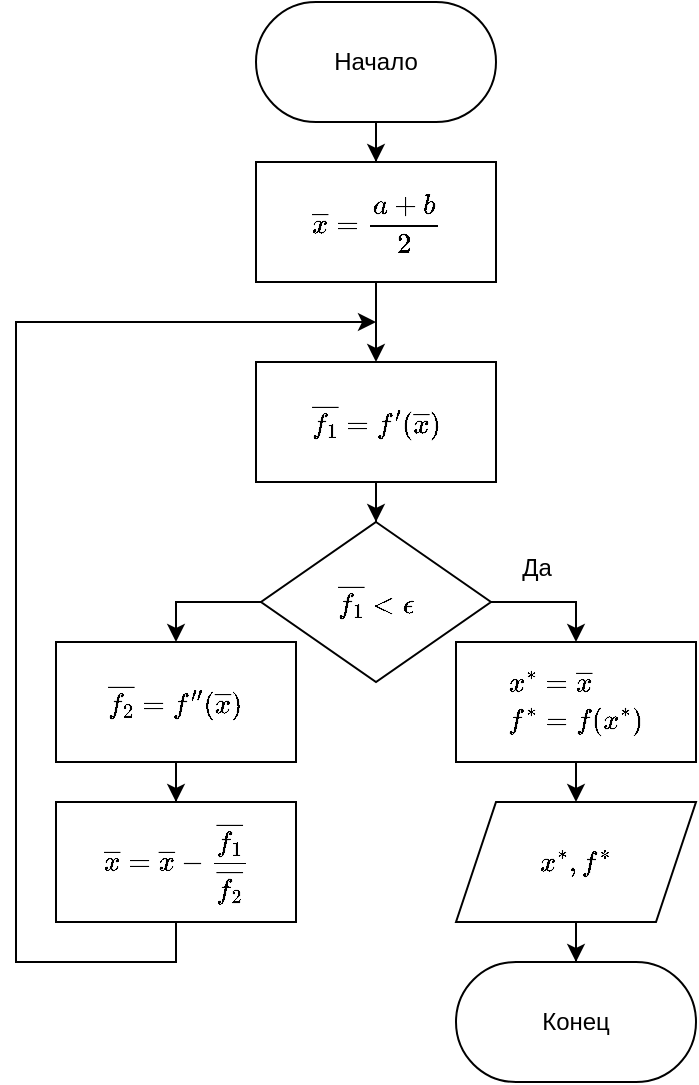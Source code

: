 <mxfile version="24.2.3" type="device">
  <diagram name="Page-1" id="OPXfmPyaXb70xED9Q-vA">
    <mxGraphModel dx="1195" dy="700" grid="1" gridSize="10" guides="1" tooltips="1" connect="1" arrows="1" fold="1" page="1" pageScale="1" pageWidth="850" pageHeight="1100" math="1" shadow="0">
      <root>
        <mxCell id="0" />
        <mxCell id="1" parent="0" />
        <mxCell id="1GIsbWZzB51lL78MIdPs-7" style="edgeStyle=orthogonalEdgeStyle;rounded=0;orthogonalLoop=1;jettySize=auto;html=1;entryX=0.5;entryY=0;entryDx=0;entryDy=0;" parent="1" source="1GIsbWZzB51lL78MIdPs-3" target="1GIsbWZzB51lL78MIdPs-6" edge="1">
          <mxGeometry relative="1" as="geometry" />
        </mxCell>
        <mxCell id="1GIsbWZzB51lL78MIdPs-3" value="Начало" style="rounded=1;whiteSpace=wrap;html=1;arcSize=50;" parent="1" vertex="1">
          <mxGeometry x="360" y="40" width="120" height="60" as="geometry" />
        </mxCell>
        <mxCell id="1GIsbWZzB51lL78MIdPs-9" style="edgeStyle=orthogonalEdgeStyle;rounded=0;orthogonalLoop=1;jettySize=auto;html=1;entryX=0.5;entryY=0;entryDx=0;entryDy=0;" parent="1" source="1GIsbWZzB51lL78MIdPs-6" target="1GIsbWZzB51lL78MIdPs-8" edge="1">
          <mxGeometry relative="1" as="geometry" />
        </mxCell>
        <mxCell id="1GIsbWZzB51lL78MIdPs-6" value="$$\overline{x} = \frac{a+b}{2}$$" style="rounded=0;whiteSpace=wrap;html=1;" parent="1" vertex="1">
          <mxGeometry x="360" y="120" width="120" height="60" as="geometry" />
        </mxCell>
        <mxCell id="IBX3XWK5gcl-yStgF3h_-17" style="edgeStyle=orthogonalEdgeStyle;rounded=0;orthogonalLoop=1;jettySize=auto;html=1;entryX=0.5;entryY=0;entryDx=0;entryDy=0;" edge="1" parent="1" source="1GIsbWZzB51lL78MIdPs-8" target="1GIsbWZzB51lL78MIdPs-11">
          <mxGeometry relative="1" as="geometry" />
        </mxCell>
        <mxCell id="1GIsbWZzB51lL78MIdPs-8" value="$$\overline{f_1} = f&#39;(\overline{x})$$" style="rounded=0;whiteSpace=wrap;html=1;" parent="1" vertex="1">
          <mxGeometry x="360" y="220" width="120" height="60" as="geometry" />
        </mxCell>
        <mxCell id="IBX3XWK5gcl-yStgF3h_-2" style="edgeStyle=orthogonalEdgeStyle;rounded=0;orthogonalLoop=1;jettySize=auto;html=1;entryX=0.5;entryY=0;entryDx=0;entryDy=0;" edge="1" parent="1" source="1GIsbWZzB51lL78MIdPs-11" target="IBX3XWK5gcl-yStgF3h_-1">
          <mxGeometry relative="1" as="geometry">
            <Array as="points">
              <mxPoint x="520" y="340" />
            </Array>
          </mxGeometry>
        </mxCell>
        <mxCell id="IBX3XWK5gcl-yStgF3h_-14" style="edgeStyle=orthogonalEdgeStyle;rounded=0;orthogonalLoop=1;jettySize=auto;html=1;entryX=0.5;entryY=0;entryDx=0;entryDy=0;" edge="1" parent="1" source="1GIsbWZzB51lL78MIdPs-11" target="IBX3XWK5gcl-yStgF3h_-12">
          <mxGeometry relative="1" as="geometry">
            <Array as="points">
              <mxPoint x="320" y="340" />
            </Array>
          </mxGeometry>
        </mxCell>
        <mxCell id="1GIsbWZzB51lL78MIdPs-11" value="$$\overline{f_1} &amp;lt; \epsilon$$" style="rhombus;whiteSpace=wrap;html=1;" parent="1" vertex="1">
          <mxGeometry x="362.5" y="300" width="115" height="80" as="geometry" />
        </mxCell>
        <mxCell id="IBX3XWK5gcl-yStgF3h_-7" style="edgeStyle=orthogonalEdgeStyle;rounded=0;orthogonalLoop=1;jettySize=auto;html=1;exitX=0.5;exitY=1;exitDx=0;exitDy=0;entryX=0.5;entryY=0;entryDx=0;entryDy=0;" edge="1" parent="1" source="IBX3XWK5gcl-yStgF3h_-1" target="IBX3XWK5gcl-yStgF3h_-6">
          <mxGeometry relative="1" as="geometry" />
        </mxCell>
        <mxCell id="IBX3XWK5gcl-yStgF3h_-1" value="$$\begin{aligned}x^* &amp;amp;= \overline{x} \\ f^* &amp;amp;= f(x^*)\end{aligned}$$" style="rounded=0;whiteSpace=wrap;html=1;" vertex="1" parent="1">
          <mxGeometry x="460" y="360" width="120" height="60" as="geometry" />
        </mxCell>
        <mxCell id="IBX3XWK5gcl-yStgF3h_-3" value="Да" style="text;html=1;align=center;verticalAlign=middle;resizable=0;points=[];autosize=1;strokeColor=none;fillColor=none;" vertex="1" parent="1">
          <mxGeometry x="480" y="308" width="40" height="30" as="geometry" />
        </mxCell>
        <mxCell id="IBX3XWK5gcl-yStgF3h_-9" style="edgeStyle=orthogonalEdgeStyle;rounded=0;orthogonalLoop=1;jettySize=auto;html=1;entryX=0.5;entryY=0;entryDx=0;entryDy=0;" edge="1" parent="1" source="IBX3XWK5gcl-yStgF3h_-6" target="IBX3XWK5gcl-yStgF3h_-8">
          <mxGeometry relative="1" as="geometry" />
        </mxCell>
        <mxCell id="IBX3XWK5gcl-yStgF3h_-6" value="$$x^*, f^*$$" style="shape=parallelogram;perimeter=parallelogramPerimeter;whiteSpace=wrap;html=1;fixedSize=1;" vertex="1" parent="1">
          <mxGeometry x="460" y="440" width="120" height="60" as="geometry" />
        </mxCell>
        <mxCell id="IBX3XWK5gcl-yStgF3h_-8" value="Конец" style="rounded=1;whiteSpace=wrap;html=1;arcSize=50;" vertex="1" parent="1">
          <mxGeometry x="460" y="520" width="120" height="60" as="geometry" />
        </mxCell>
        <mxCell id="IBX3XWK5gcl-yStgF3h_-15" style="edgeStyle=orthogonalEdgeStyle;rounded=0;orthogonalLoop=1;jettySize=auto;html=1;entryX=0.5;entryY=0;entryDx=0;entryDy=0;" edge="1" parent="1" source="IBX3XWK5gcl-yStgF3h_-12" target="IBX3XWK5gcl-yStgF3h_-13">
          <mxGeometry relative="1" as="geometry" />
        </mxCell>
        <mxCell id="IBX3XWK5gcl-yStgF3h_-12" value="$$\overline{f_2} = f&#39;&#39;(\overline{x})$$" style="rounded=0;whiteSpace=wrap;html=1;" vertex="1" parent="1">
          <mxGeometry x="260" y="360" width="120" height="60" as="geometry" />
        </mxCell>
        <mxCell id="IBX3XWK5gcl-yStgF3h_-16" style="edgeStyle=orthogonalEdgeStyle;rounded=0;orthogonalLoop=1;jettySize=auto;html=1;" edge="1" parent="1" source="IBX3XWK5gcl-yStgF3h_-13">
          <mxGeometry relative="1" as="geometry">
            <mxPoint x="420" y="200" as="targetPoint" />
            <Array as="points">
              <mxPoint x="320" y="520" />
              <mxPoint x="240" y="520" />
              <mxPoint x="240" y="200" />
            </Array>
          </mxGeometry>
        </mxCell>
        <mxCell id="IBX3XWK5gcl-yStgF3h_-13" value="$$\overline{x} = \overline{x} - \frac{\overline{f_1}}{\overline{f_2}}$$" style="rounded=0;whiteSpace=wrap;html=1;" vertex="1" parent="1">
          <mxGeometry x="260" y="440" width="120" height="60" as="geometry" />
        </mxCell>
      </root>
    </mxGraphModel>
  </diagram>
</mxfile>
